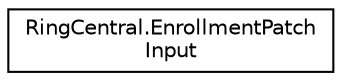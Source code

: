 digraph "Graphical Class Hierarchy"
{
 // LATEX_PDF_SIZE
  edge [fontname="Helvetica",fontsize="10",labelfontname="Helvetica",labelfontsize="10"];
  node [fontname="Helvetica",fontsize="10",shape=record];
  rankdir="LR";
  Node0 [label="RingCentral.EnrollmentPatch\lInput",height=0.2,width=0.4,color="black", fillcolor="white", style="filled",URL="$classRingCentral_1_1EnrollmentPatchInput.html",tooltip=" "];
}

